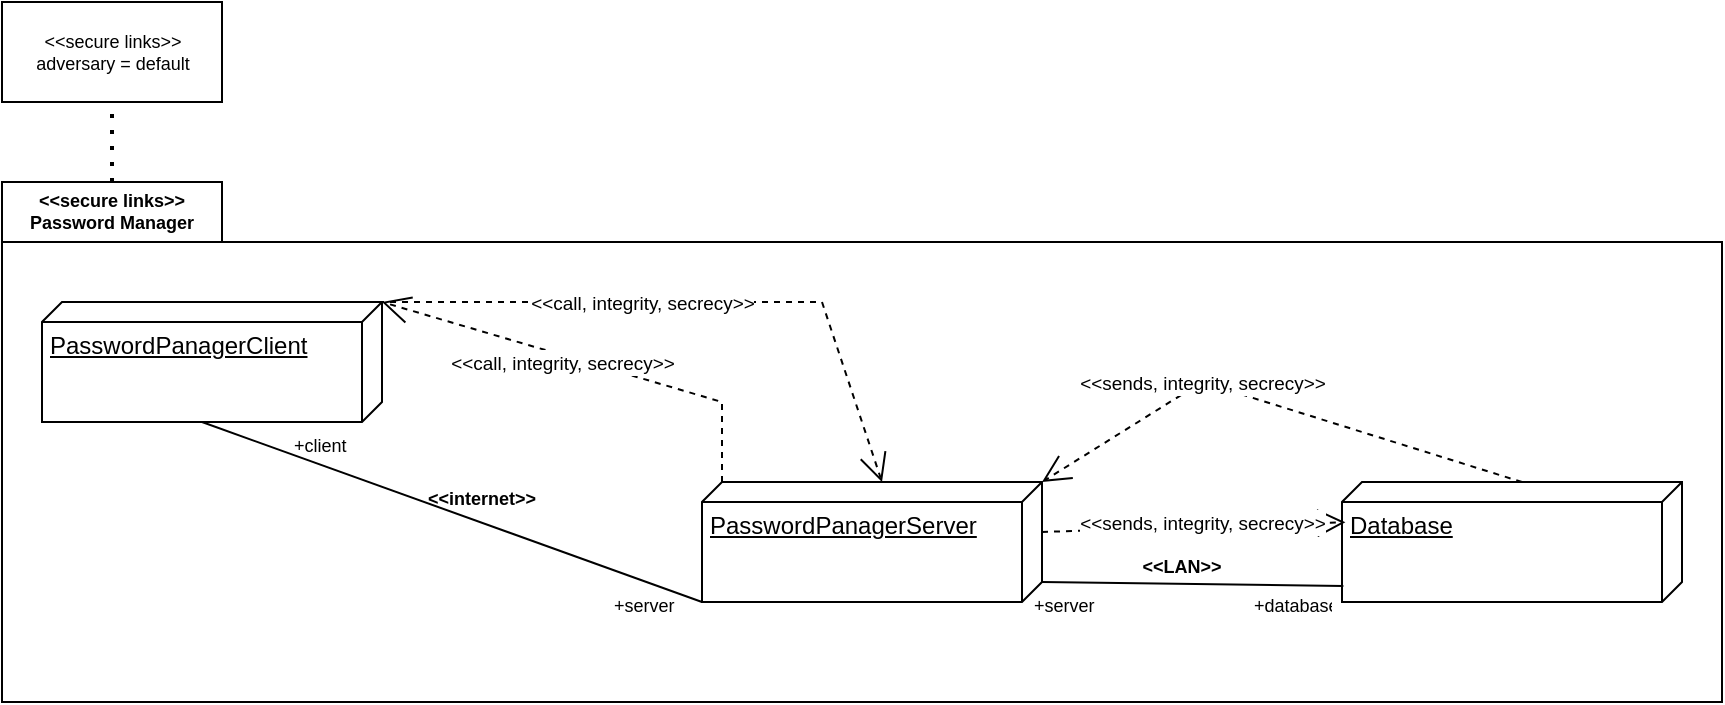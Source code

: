 <mxfile version="17.2.4" type="github"><diagram name="Page-1" id="c4acf3e9-155e-7222-9cf6-157b1a14988f"><mxGraphModel dx="1122" dy="595" grid="1" gridSize="10" guides="1" tooltips="1" connect="1" arrows="1" fold="1" page="1" pageScale="1" pageWidth="850" pageHeight="1100" background="none" math="0" shadow="0"><root><mxCell id="0"/><mxCell id="1" parent="0"/><mxCell id="Am78hrqz9wCSP0B55UWN-1" value="" style="shape=folder;fontStyle=1;spacingTop=10;tabWidth=110;tabHeight=30;tabPosition=left;html=1;" parent="1" vertex="1"><mxGeometry x="170" y="150" width="860" height="260" as="geometry"/></mxCell><mxCell id="Am78hrqz9wCSP0B55UWN-2" value="PasswordPanagerClient" style="verticalAlign=top;align=left;spacingTop=8;spacingLeft=2;spacingRight=12;shape=cube;size=10;direction=south;fontStyle=4;html=1;" parent="1" vertex="1"><mxGeometry x="190" y="210" width="170" height="60" as="geometry"/></mxCell><mxCell id="Am78hrqz9wCSP0B55UWN-3" value="PasswordPanagerServer" style="verticalAlign=top;align=left;spacingTop=8;spacingLeft=2;spacingRight=12;shape=cube;size=10;direction=south;fontStyle=4;html=1;" parent="1" vertex="1"><mxGeometry x="520" y="300" width="170" height="60" as="geometry"/></mxCell><mxCell id="Am78hrqz9wCSP0B55UWN-4" value="Database" style="verticalAlign=top;align=left;spacingTop=8;spacingLeft=2;spacingRight=12;shape=cube;size=10;direction=south;fontStyle=4;html=1;" parent="1" vertex="1"><mxGeometry x="840" y="300" width="170" height="60" as="geometry"/></mxCell><mxCell id="Am78hrqz9wCSP0B55UWN-9" value="" style="endArrow=none;html=1;rounded=0;exitX=0;exitY=0;exitDx=60;exitDy=90;exitPerimeter=0;entryX=1;entryY=1;entryDx=0;entryDy=0;entryPerimeter=0;" parent="1" source="Am78hrqz9wCSP0B55UWN-2" target="Am78hrqz9wCSP0B55UWN-3" edge="1"><mxGeometry width="50" height="50" relative="1" as="geometry"><mxPoint x="380" y="500" as="sourcePoint"/><mxPoint x="430" y="450" as="targetPoint"/><Array as="points"/></mxGeometry></mxCell><mxCell id="Am78hrqz9wCSP0B55UWN-10" value="" style="endArrow=none;html=1;rounded=0;entryX=0.867;entryY=0.996;entryDx=0;entryDy=0;entryPerimeter=0;exitX=0;exitY=0;exitDx=50;exitDy=0;exitPerimeter=0;" parent="1" source="Am78hrqz9wCSP0B55UWN-3" target="Am78hrqz9wCSP0B55UWN-4" edge="1"><mxGeometry width="50" height="50" relative="1" as="geometry"><mxPoint x="650" y="450" as="sourcePoint"/><mxPoint x="700" y="400" as="targetPoint"/><Array as="points"/></mxGeometry></mxCell><mxCell id="Am78hrqz9wCSP0B55UWN-11" value="&lt;span dir=&quot;ltr&quot; role=&quot;presentation&quot; style=&quot;left: 376.687px; top: 237.975px; font-size: 9.463px; font-family: sans-serif; transform: scaleX(0.98);&quot;&gt;&amp;lt;&amp;lt;call, integrity, secrecy&amp;gt;&amp;gt;&lt;/span&gt;" style="endArrow=open;endSize=12;dashed=1;html=1;rounded=0;exitX=0;exitY=0;exitDx=0;exitDy=80;exitPerimeter=0;entryX=0;entryY=0;entryDx=0;entryDy=80;entryPerimeter=0;" parent="1" source="Am78hrqz9wCSP0B55UWN-2" target="Am78hrqz9wCSP0B55UWN-3" edge="1"><mxGeometry x="0.064" width="160" relative="1" as="geometry"><mxPoint x="340" y="210" as="sourcePoint"/><mxPoint x="500" y="210" as="targetPoint"/><Array as="points"><mxPoint x="580" y="210"/></Array><mxPoint as="offset"/></mxGeometry></mxCell><mxCell id="Am78hrqz9wCSP0B55UWN-12" value="&lt;span dir=&quot;ltr&quot; role=&quot;presentation&quot; style=&quot;left: 376.687px; top: 237.975px; font-size: 9.463px; font-family: sans-serif; transform: scaleX(0.98);&quot;&gt;&amp;lt;&amp;lt;call, integrity, secrecy&amp;gt;&amp;gt;&lt;/span&gt;" style="endArrow=open;endSize=12;dashed=1;html=1;rounded=0;exitX=0;exitY=0;exitDx=0;exitDy=160;exitPerimeter=0;entryX=0;entryY=0;entryDx=0;entryDy=0;entryPerimeter=0;" parent="1" source="Am78hrqz9wCSP0B55UWN-3" target="Am78hrqz9wCSP0B55UWN-2" edge="1"><mxGeometry x="0.127" y="3" width="160" relative="1" as="geometry"><mxPoint x="580" y="220" as="sourcePoint"/><mxPoint x="740" y="220" as="targetPoint"/><Array as="points"><mxPoint x="530" y="260"/></Array><mxPoint as="offset"/></mxGeometry></mxCell><mxCell id="Am78hrqz9wCSP0B55UWN-13" value="&lt;span dir=&quot;ltr&quot; role=&quot;presentation&quot; style=&quot;left: 376.687px; top: 237.975px; font-size: 9.463px; font-family: sans-serif; transform: scaleX(0.98);&quot;&gt;&amp;lt;&amp;lt;sends, integrity, secrecy&amp;gt;&amp;gt;&lt;/span&gt;" style="endArrow=open;endSize=12;dashed=1;html=1;rounded=0;entryX=0;entryY=0;entryDx=0;entryDy=0;entryPerimeter=0;exitX=0;exitY=0;exitDx=0;exitDy=80;exitPerimeter=0;" parent="1" source="Am78hrqz9wCSP0B55UWN-4" target="Am78hrqz9wCSP0B55UWN-3" edge="1"><mxGeometry x="0.28" width="160" relative="1" as="geometry"><mxPoint x="700" y="210" as="sourcePoint"/><mxPoint x="860" y="210" as="targetPoint"/><Array as="points"><mxPoint x="770" y="250"/></Array><mxPoint as="offset"/></mxGeometry></mxCell><mxCell id="Am78hrqz9wCSP0B55UWN-14" value="&lt;span dir=&quot;ltr&quot; role=&quot;presentation&quot; style=&quot;left: 376.687px; top: 237.975px; font-size: 9.463px; font-family: sans-serif; transform: scaleX(0.98);&quot;&gt;&amp;lt;&amp;lt;sends, integrity, secrecy&amp;gt;&amp;gt;&lt;/span&gt;" style="endArrow=open;endSize=12;dashed=1;html=1;rounded=0;exitX=0;exitY=0;exitDx=25;exitDy=0;exitPerimeter=0;entryX=0.335;entryY=0.99;entryDx=0;entryDy=0;entryPerimeter=0;" parent="1" source="Am78hrqz9wCSP0B55UWN-3" target="Am78hrqz9wCSP0B55UWN-4" edge="1"><mxGeometry x="0.056" y="2" width="160" relative="1" as="geometry"><mxPoint x="680" y="400" as="sourcePoint"/><mxPoint x="840" y="400" as="targetPoint"/><Array as="points"/><mxPoint as="offset"/></mxGeometry></mxCell><mxCell id="Am78hrqz9wCSP0B55UWN-15" value="+client" style="text;strokeColor=none;fillColor=none;align=left;verticalAlign=top;spacingLeft=4;spacingRight=4;overflow=hidden;rotatable=0;points=[[0,0.5],[1,0.5]];portConstraint=eastwest;fontSize=9;" parent="1" vertex="1"><mxGeometry x="310" y="270" width="50" height="20" as="geometry"/></mxCell><mxCell id="Am78hrqz9wCSP0B55UWN-16" value="+server" style="text;strokeColor=none;fillColor=none;align=left;verticalAlign=top;spacingLeft=4;spacingRight=4;overflow=hidden;rotatable=0;points=[[0,0.5],[1,0.5]];portConstraint=eastwest;fontSize=9;" parent="1" vertex="1"><mxGeometry x="470" y="350" width="50" height="20" as="geometry"/></mxCell><mxCell id="Am78hrqz9wCSP0B55UWN-17" value="+server" style="text;strokeColor=none;fillColor=none;align=left;verticalAlign=top;spacingLeft=4;spacingRight=4;overflow=hidden;rotatable=0;points=[[0,0.5],[1,0.5]];portConstraint=eastwest;fontSize=9;" parent="1" vertex="1"><mxGeometry x="680" y="350" width="50" height="20" as="geometry"/></mxCell><mxCell id="Am78hrqz9wCSP0B55UWN-18" value="+database" style="text;strokeColor=none;fillColor=none;align=left;verticalAlign=top;spacingLeft=4;spacingRight=4;overflow=hidden;rotatable=0;points=[[0,0.5],[1,0.5]];portConstraint=eastwest;fontSize=9;" parent="1" vertex="1"><mxGeometry x="790" y="350" width="50" height="20" as="geometry"/></mxCell><mxCell id="Am78hrqz9wCSP0B55UWN-19" value="&lt;&lt;internet&gt;&gt;" style="text;align=center;fontStyle=1;verticalAlign=middle;spacingLeft=3;spacingRight=3;strokeColor=none;rotatable=0;points=[[0,0.5],[1,0.5]];portConstraint=eastwest;fontSize=9;" parent="1" vertex="1"><mxGeometry x="370" y="300" width="80" height="16" as="geometry"/></mxCell><mxCell id="Am78hrqz9wCSP0B55UWN-20" value="&lt;&lt;LAN&gt;&gt;" style="text;align=center;fontStyle=1;verticalAlign=middle;spacingLeft=3;spacingRight=3;strokeColor=none;rotatable=0;points=[[0,0.5],[1,0.5]];portConstraint=eastwest;fontSize=9;" parent="1" vertex="1"><mxGeometry x="720" y="334" width="80" height="16" as="geometry"/></mxCell><mxCell id="Am78hrqz9wCSP0B55UWN-21" value="&lt;&lt;secure links&gt;&gt;&#10;Password Manager&#10;" style="text;align=center;fontStyle=1;verticalAlign=middle;spacingLeft=3;spacingRight=3;strokeColor=none;rotatable=0;points=[[0,0.5],[1,0.5]];portConstraint=eastwest;fontSize=9;" parent="1" vertex="1"><mxGeometry x="190" y="160" width="70" height="20" as="geometry"/></mxCell><mxCell id="Am78hrqz9wCSP0B55UWN-22" value="&lt;div&gt;&amp;lt;&amp;lt;secure links&amp;gt;&amp;gt;&lt;/div&gt;&lt;div&gt;adversary = default&lt;br&gt;&lt;/div&gt;" style="html=1;fontSize=9;" parent="1" vertex="1"><mxGeometry x="170" y="60" width="110" height="50" as="geometry"/></mxCell><mxCell id="Am78hrqz9wCSP0B55UWN-24" value="" style="endArrow=none;dashed=1;html=1;dashPattern=1 3;strokeWidth=2;rounded=0;fontSize=9;exitX=0;exitY=0;exitDx=55;exitDy=0;exitPerimeter=0;entryX=0.5;entryY=1;entryDx=0;entryDy=0;" parent="1" source="Am78hrqz9wCSP0B55UWN-1" target="Am78hrqz9wCSP0B55UWN-22" edge="1"><mxGeometry width="50" height="50" relative="1" as="geometry"><mxPoint x="250" y="100" as="sourcePoint"/><mxPoint x="300" y="50" as="targetPoint"/></mxGeometry></mxCell></root></mxGraphModel></diagram></mxfile>